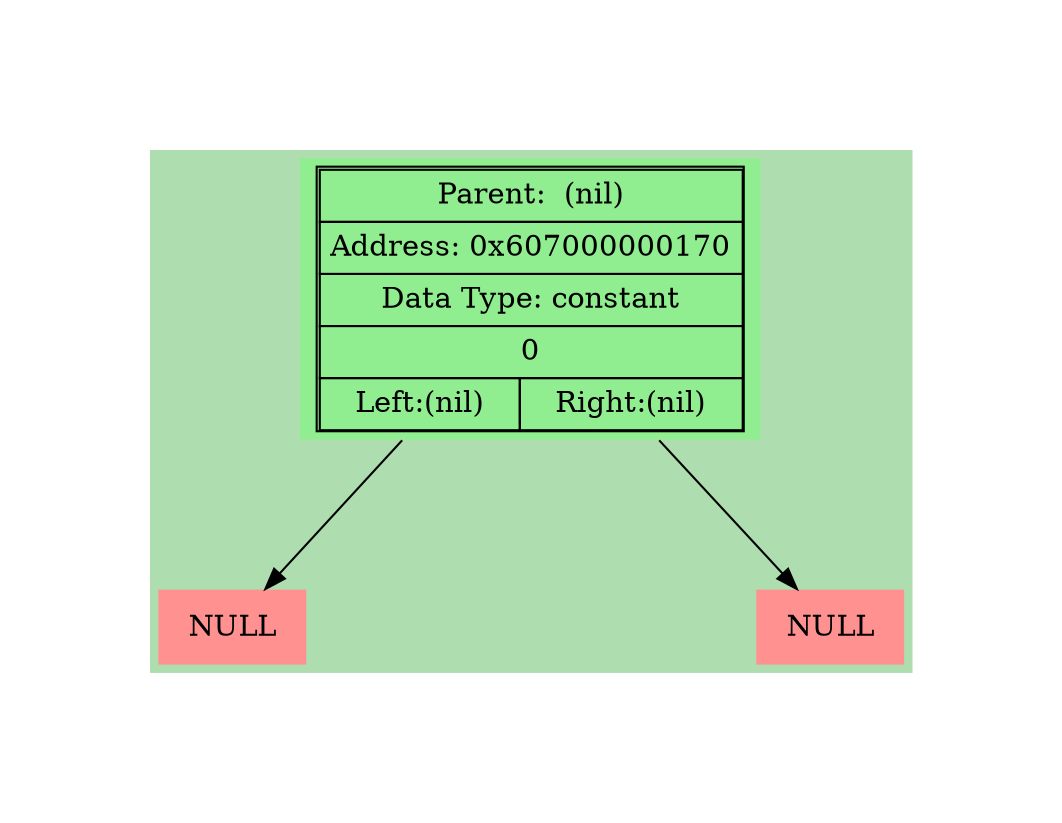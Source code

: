 digraph LIST{
harset = "UTF-8";
node [shape=plaintext];
bgcolor = "#0000aa";
fontcolor = black;
fontsize = 18;
style = "italic";
margin = 1;
ranksep = 1;
nodesep = 3;
bgcolor = "#aedeb0";
"0x6070000001a8" [style = "filled", fillcolor = "#ff9191", label=<
<table border = "0" cellspacing="2" cellpadding="4">
<tr><td>NULL</td></tr></table>>];

"0x607000000170" -> "0x6070000001a8";
"0x6070000001b0" [style = "filled", fillcolor = "#ff9191", label=<
<table border = "0" cellspacing="2" cellpadding="4">
<tr><td>NULL</td></tr></table>>];

"0x607000000170" -> "0x6070000001b0";
"0x607000000170" [style = "filled", fillcolor = "lightgreen",label=<
<table border="1" cellspacing="0" cellpadding="4">
<tr><td colspan="2">Parent:  (nil)</td></tr>
<tr><td colspan="2">Address: 0x607000000170</td></tr>
<tr><td colspan="2">Data Type: constant</td></tr>
<tr><td colspan="2">0</td></tr>
<tr><td align = "center" >Left:(nil)</td><td align = "center" >Right:(nil)</td></tr></table>>];

}